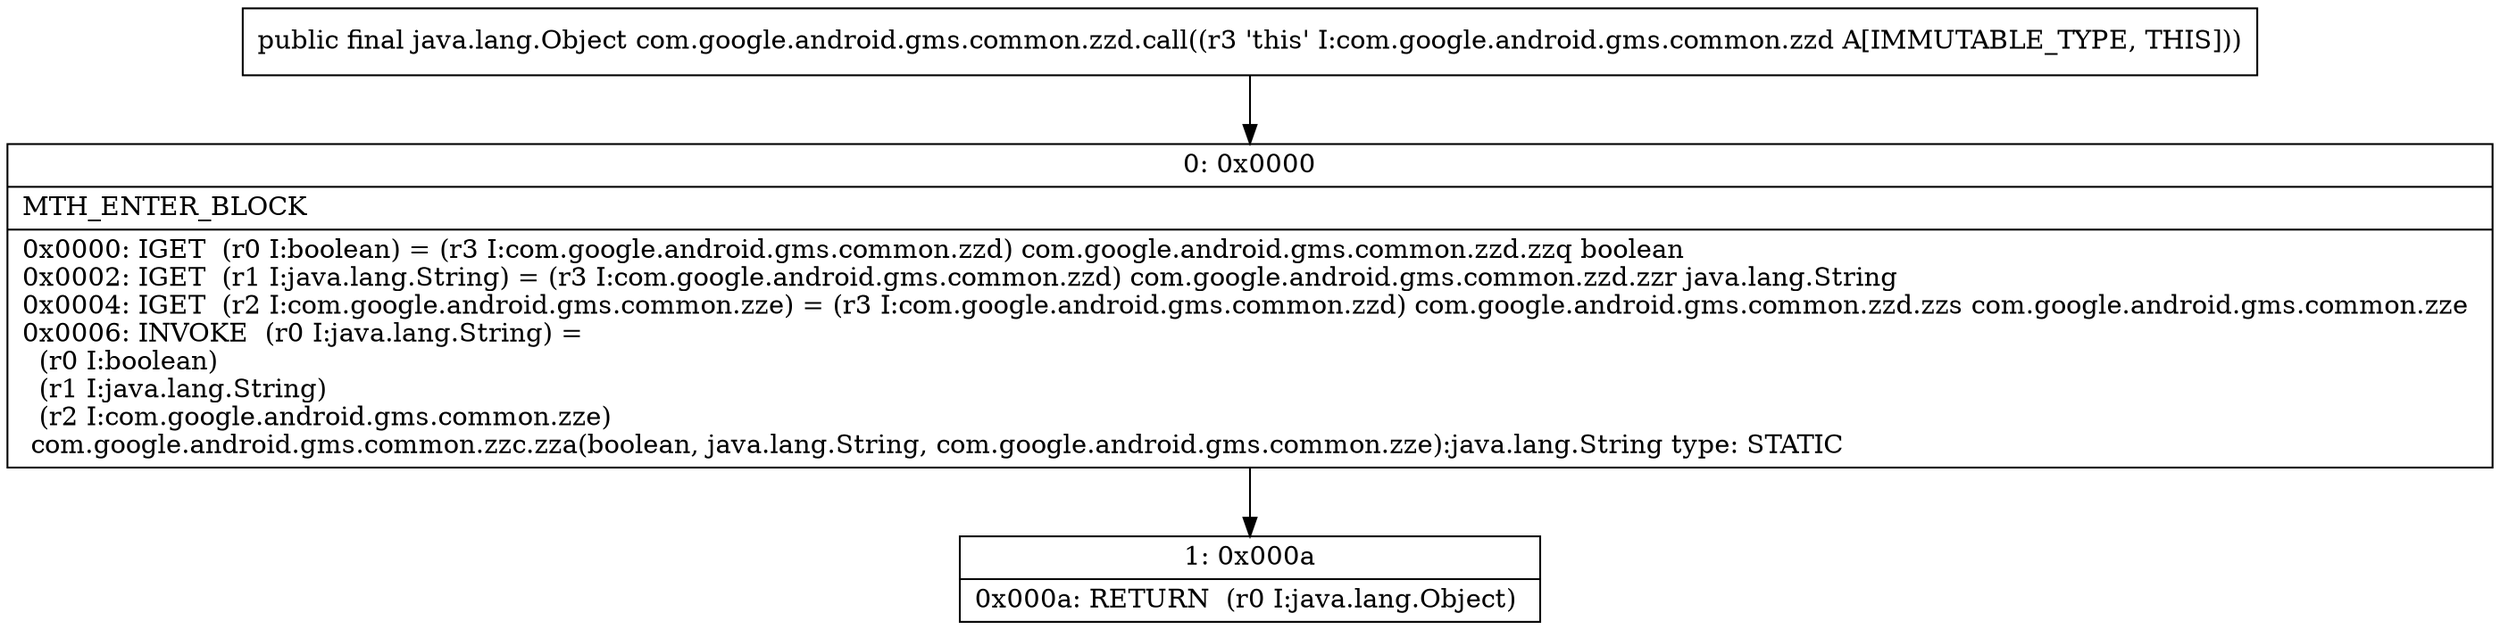 digraph "CFG forcom.google.android.gms.common.zzd.call()Ljava\/lang\/Object;" {
Node_0 [shape=record,label="{0\:\ 0x0000|MTH_ENTER_BLOCK\l|0x0000: IGET  (r0 I:boolean) = (r3 I:com.google.android.gms.common.zzd) com.google.android.gms.common.zzd.zzq boolean \l0x0002: IGET  (r1 I:java.lang.String) = (r3 I:com.google.android.gms.common.zzd) com.google.android.gms.common.zzd.zzr java.lang.String \l0x0004: IGET  (r2 I:com.google.android.gms.common.zze) = (r3 I:com.google.android.gms.common.zzd) com.google.android.gms.common.zzd.zzs com.google.android.gms.common.zze \l0x0006: INVOKE  (r0 I:java.lang.String) = \l  (r0 I:boolean)\l  (r1 I:java.lang.String)\l  (r2 I:com.google.android.gms.common.zze)\l com.google.android.gms.common.zzc.zza(boolean, java.lang.String, com.google.android.gms.common.zze):java.lang.String type: STATIC \l}"];
Node_1 [shape=record,label="{1\:\ 0x000a|0x000a: RETURN  (r0 I:java.lang.Object) \l}"];
MethodNode[shape=record,label="{public final java.lang.Object com.google.android.gms.common.zzd.call((r3 'this' I:com.google.android.gms.common.zzd A[IMMUTABLE_TYPE, THIS])) }"];
MethodNode -> Node_0;
Node_0 -> Node_1;
}

